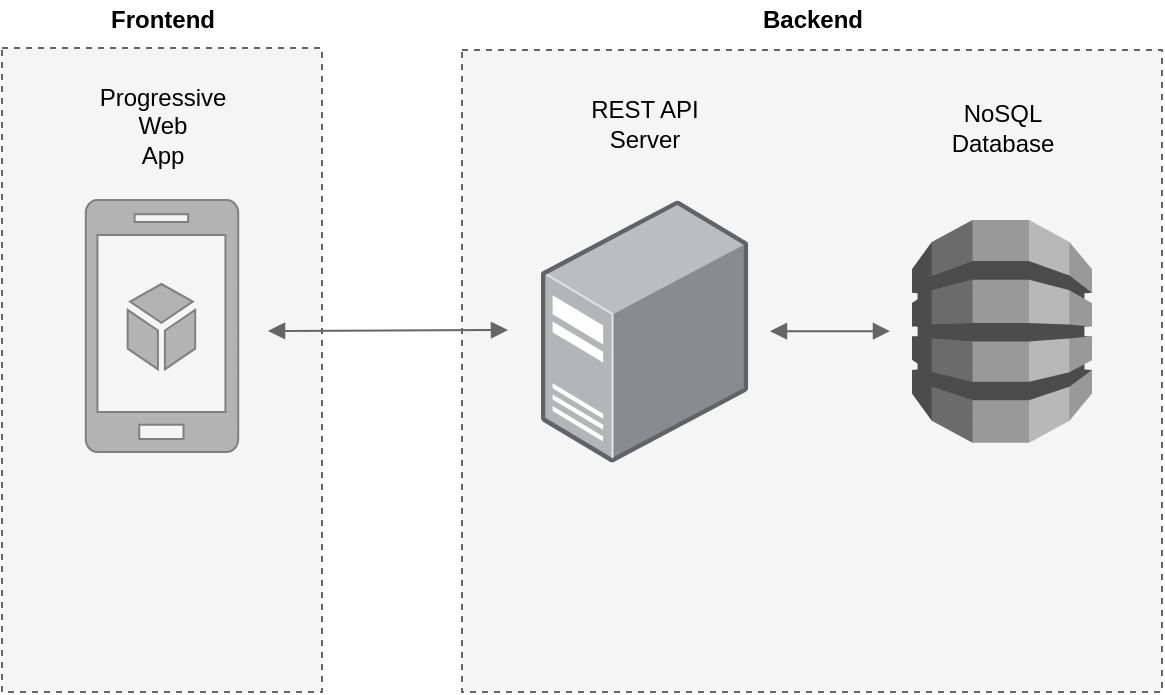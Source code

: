<mxfile version="17.4.5" type="device"><diagram id="0uwr8hRBkjJDnzY8eUms" name="Page-1"><mxGraphModel dx="865" dy="476" grid="1" gridSize="10" guides="1" tooltips="1" connect="1" arrows="1" fold="1" page="1" pageScale="1" pageWidth="827" pageHeight="1169" math="0" shadow="0"><root><mxCell id="0"/><mxCell id="1" parent="0"/><mxCell id="UjnugN15IzCzDazjP2SE-2" value="" style="rounded=0;whiteSpace=wrap;html=1;dashed=1;fillColor=#f5f5f5;fontColor=#333333;strokeColor=#666666;" parent="1" vertex="1"><mxGeometry x="310" y="119" width="350" height="321" as="geometry"/></mxCell><mxCell id="UjnugN15IzCzDazjP2SE-5" value="" style="points=[];aspect=fixed;html=1;align=center;shadow=0;dashed=0;image;image=img/lib/allied_telesis/computer_and_terminals/Server_Desktop.svg;" parent="1" vertex="1"><mxGeometry x="349.48" y="194" width="103.64" height="131.37" as="geometry"/></mxCell><mxCell id="UjnugN15IzCzDazjP2SE-6" value="" style="outlineConnect=0;dashed=0;verticalLabelPosition=bottom;verticalAlign=top;align=center;html=1;shape=mxgraph.aws3.dynamo_db;fillColor=#999999;gradientColor=none;strokeColor=#999999;" parent="1" vertex="1"><mxGeometry x="535" y="204" width="90" height="111.37" as="geometry"/></mxCell><mxCell id="UjnugN15IzCzDazjP2SE-7" value="REST API&lt;br&gt;Server" style="text;html=1;align=center;verticalAlign=middle;resizable=0;points=[];autosize=1;strokeColor=none;fillColor=none;" parent="1" vertex="1"><mxGeometry x="366.3" y="141.0" width="70" height="30" as="geometry"/></mxCell><mxCell id="UjnugN15IzCzDazjP2SE-8" value="NoSQL&lt;br&gt;Database" style="text;html=1;align=center;verticalAlign=middle;resizable=0;points=[];autosize=1;strokeColor=none;fillColor=none;" parent="1" vertex="1"><mxGeometry x="545" y="142.64" width="70" height="30" as="geometry"/></mxCell><mxCell id="UjnugN15IzCzDazjP2SE-9" value="&lt;b&gt;Backend&lt;/b&gt;" style="text;html=1;align=center;verticalAlign=middle;resizable=0;points=[];autosize=1;strokeColor=none;fillColor=none;" parent="1" vertex="1"><mxGeometry x="450" y="94.0" width="70" height="20" as="geometry"/></mxCell><mxCell id="OXPiNrlxCXjhfTuXLlr_-1" value="" style="endArrow=block;startArrow=block;html=1;rounded=0;startFill=1;endFill=1;fillColor=#f5f5f5;strokeColor=#666666;" edge="1" parent="1"><mxGeometry width="50" height="50" relative="1" as="geometry"><mxPoint x="464" y="259.59" as="sourcePoint"/><mxPoint x="524" y="259.59" as="targetPoint"/></mxGeometry></mxCell><mxCell id="OXPiNrlxCXjhfTuXLlr_-2" value="" style="rounded=0;whiteSpace=wrap;html=1;dashed=1;fillColor=#f5f5f5;fontColor=#333333;strokeColor=#666666;" vertex="1" parent="1"><mxGeometry x="80" y="118" width="160" height="322" as="geometry"/></mxCell><mxCell id="OXPiNrlxCXjhfTuXLlr_-6" value="Progressive&lt;br&gt;Web&lt;br&gt;App" style="text;html=1;align=center;verticalAlign=middle;resizable=0;points=[];autosize=1;strokeColor=none;fillColor=none;" vertex="1" parent="1"><mxGeometry x="120" y="131.64" width="80" height="50" as="geometry"/></mxCell><mxCell id="OXPiNrlxCXjhfTuXLlr_-7" value="&lt;b&gt;Frontend&lt;/b&gt;" style="text;html=1;align=center;verticalAlign=middle;resizable=0;points=[];autosize=1;strokeColor=none;fillColor=none;" vertex="1" parent="1"><mxGeometry x="125" y="94.0" width="70" height="20" as="geometry"/></mxCell><mxCell id="OXPiNrlxCXjhfTuXLlr_-13" value="" style="verticalLabelPosition=bottom;html=1;verticalAlign=top;align=center;strokeColor=#808080;fillColor=#B3B3B3;shape=mxgraph.azure.mobile_services;pointerEvents=1;gradientColor=none;" vertex="1" parent="1"><mxGeometry x="121.72" y="194" width="76.56" height="126" as="geometry"/></mxCell><mxCell id="OXPiNrlxCXjhfTuXLlr_-14" value="" style="endArrow=block;startArrow=block;html=1;rounded=0;startFill=1;endFill=1;fillColor=#f5f5f5;strokeColor=#666666;" edge="1" parent="1"><mxGeometry width="50" height="50" relative="1" as="geometry"><mxPoint x="213" y="259.49" as="sourcePoint"/><mxPoint x="333" y="259" as="targetPoint"/></mxGeometry></mxCell><mxCell id="OXPiNrlxCXjhfTuXLlr_-15" value="" style="shape=image;verticalLabelPosition=bottom;labelBackgroundColor=default;verticalAlign=top;aspect=fixed;imageAspect=0;image=https://upload.wikimedia.org/wikipedia/commons/thumb/1/1b/Svelte_Logo.svg/1200px-Svelte_Logo.svg.png;" vertex="1" parent="1"><mxGeometry x="97.72" y="350" width="30" height="36.11" as="geometry"/></mxCell><mxCell id="OXPiNrlxCXjhfTuXLlr_-16" value="" style="shape=image;verticalLabelPosition=bottom;labelBackgroundColor=default;verticalAlign=top;aspect=fixed;imageAspect=0;image=https://upload.wikimedia.org/wikipedia/commons/thumb/b/b0/Openstreetmap_logo.svg/1024px-Openstreetmap_logo.svg.png;" vertex="1" parent="1"><mxGeometry x="140" y="350" width="40" height="40" as="geometry"/></mxCell><mxCell id="OXPiNrlxCXjhfTuXLlr_-17" value="" style="shape=image;verticalLabelPosition=bottom;labelBackgroundColor=default;verticalAlign=top;aspect=fixed;imageAspect=0;image=https://user-images.githubusercontent.com/3104648/28351989-7f68389e-6c4b-11e7-9bf2-e9fcd4977e7a.png;" vertex="1" parent="1"><mxGeometry x="133.47" y="400" width="53.06" height="20" as="geometry"/></mxCell><mxCell id="OXPiNrlxCXjhfTuXLlr_-18" value="" style="shape=image;verticalLabelPosition=bottom;labelBackgroundColor=default;verticalAlign=top;aspect=fixed;imageAspect=0;image=https://upload.wikimedia.org/wikipedia/commons/thumb/d/d5/Tailwind_CSS_Logo.svg/2048px-Tailwind_CSS_Logo.svg.png;" vertex="1" parent="1"><mxGeometry x="189" y="350" width="40" height="40" as="geometry"/></mxCell><mxCell id="OXPiNrlxCXjhfTuXLlr_-19" value="" style="shape=image;verticalLabelPosition=bottom;labelBackgroundColor=default;verticalAlign=top;aspect=fixed;imageAspect=0;image=https://upload.wikimedia.org/wikipedia/commons/thumb/c/c3/Python-logo-notext.svg/1200px-Python-logo-notext.svg.png;" vertex="1" parent="1"><mxGeometry x="354.94" y="350" width="40" height="40" as="geometry"/></mxCell><mxCell id="OXPiNrlxCXjhfTuXLlr_-20" value="" style="shape=image;verticalLabelPosition=bottom;labelBackgroundColor=default;verticalAlign=top;aspect=fixed;imageAspect=0;image=https://seeklogo.com/images/F/flask-logo-44C507ABB7-seeklogo.com.png;" vertex="1" parent="1"><mxGeometry x="416.46" y="350" width="31.2" height="40" as="geometry"/></mxCell><mxCell id="OXPiNrlxCXjhfTuXLlr_-21" value="" style="shape=image;verticalLabelPosition=bottom;labelBackgroundColor=default;verticalAlign=top;aspect=fixed;imageAspect=0;image=https://upload.wikimedia.org/wikipedia/commons/thumb/9/93/MongoDB_Logo.svg/2560px-MongoDB_Logo.svg.png;" vertex="1" parent="1"><mxGeometry x="535" y="355.26" width="95" height="25.58" as="geometry"/></mxCell></root></mxGraphModel></diagram></mxfile>